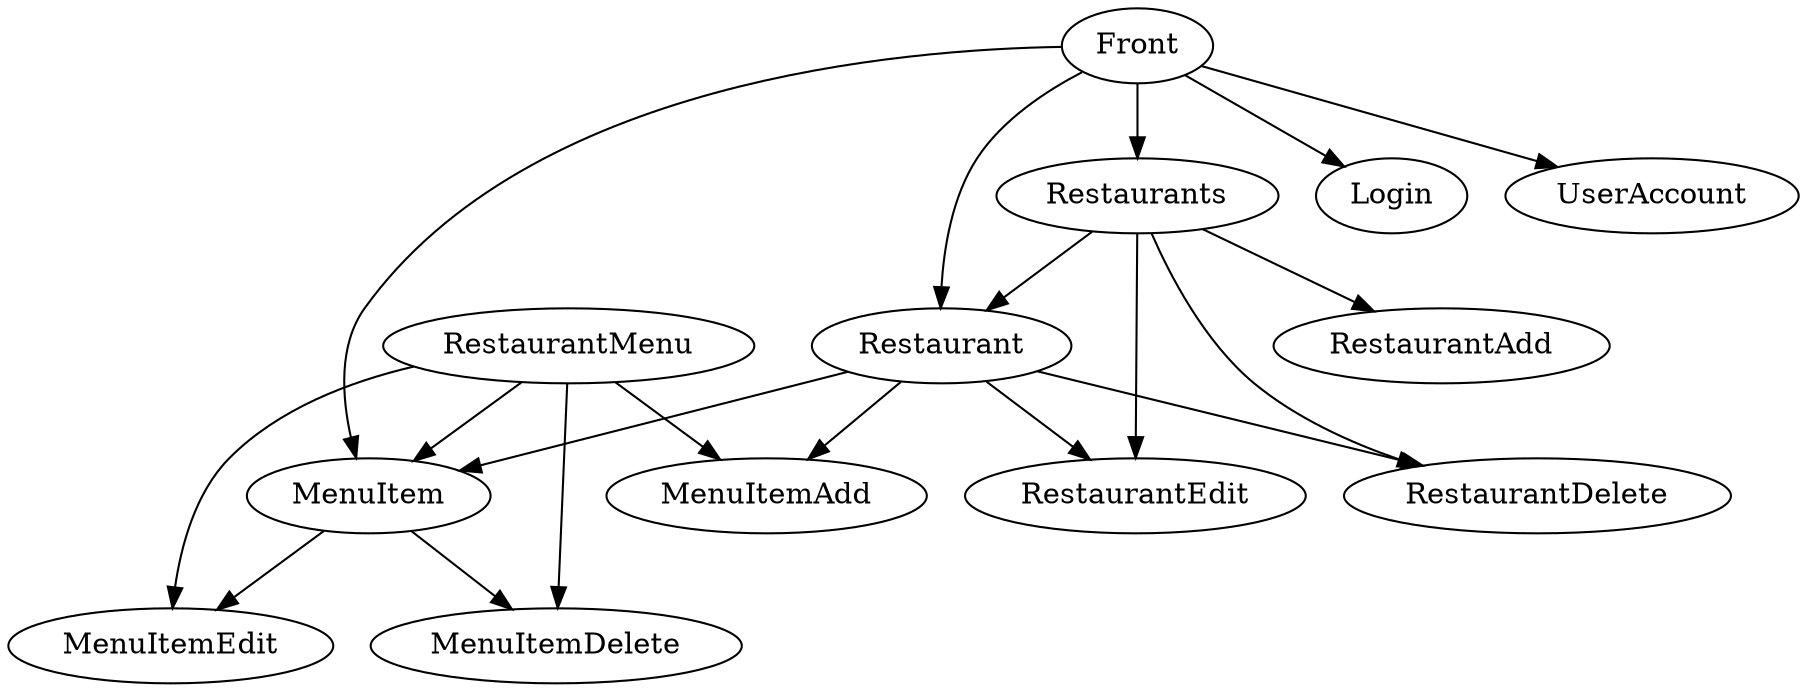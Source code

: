 digraph G {
  shape=box;

  Front;
  Restaurants;
  MenuItem;
  Restaurant;

  Front->Login;
  Front->UserAccount;



  Front->Restaurants;
  Front->Restaurant;
  Front->MenuItem;

  Restaurant->MenuItemAdd;
  Restaurant->MenuItem;
  MenuItem->MenuItemEdit;
  MenuItem->MenuItemDelete;

  RestaurantMenu->MenuItem;
  RestaurantMenu->MenuItemAdd
  RestaurantMenu->MenuItemEdit;
  RestaurantMenu->MenuItemDelete;

  Restaurants->Restaurant;
  Restaurants->RestaurantAdd
  Restaurants->RestaurantEdit;
  Restaurants->RestaurantDelete;

  Restaurant->RestaurantEdit;
  Restaurant->RestaurantDelete;

  }
